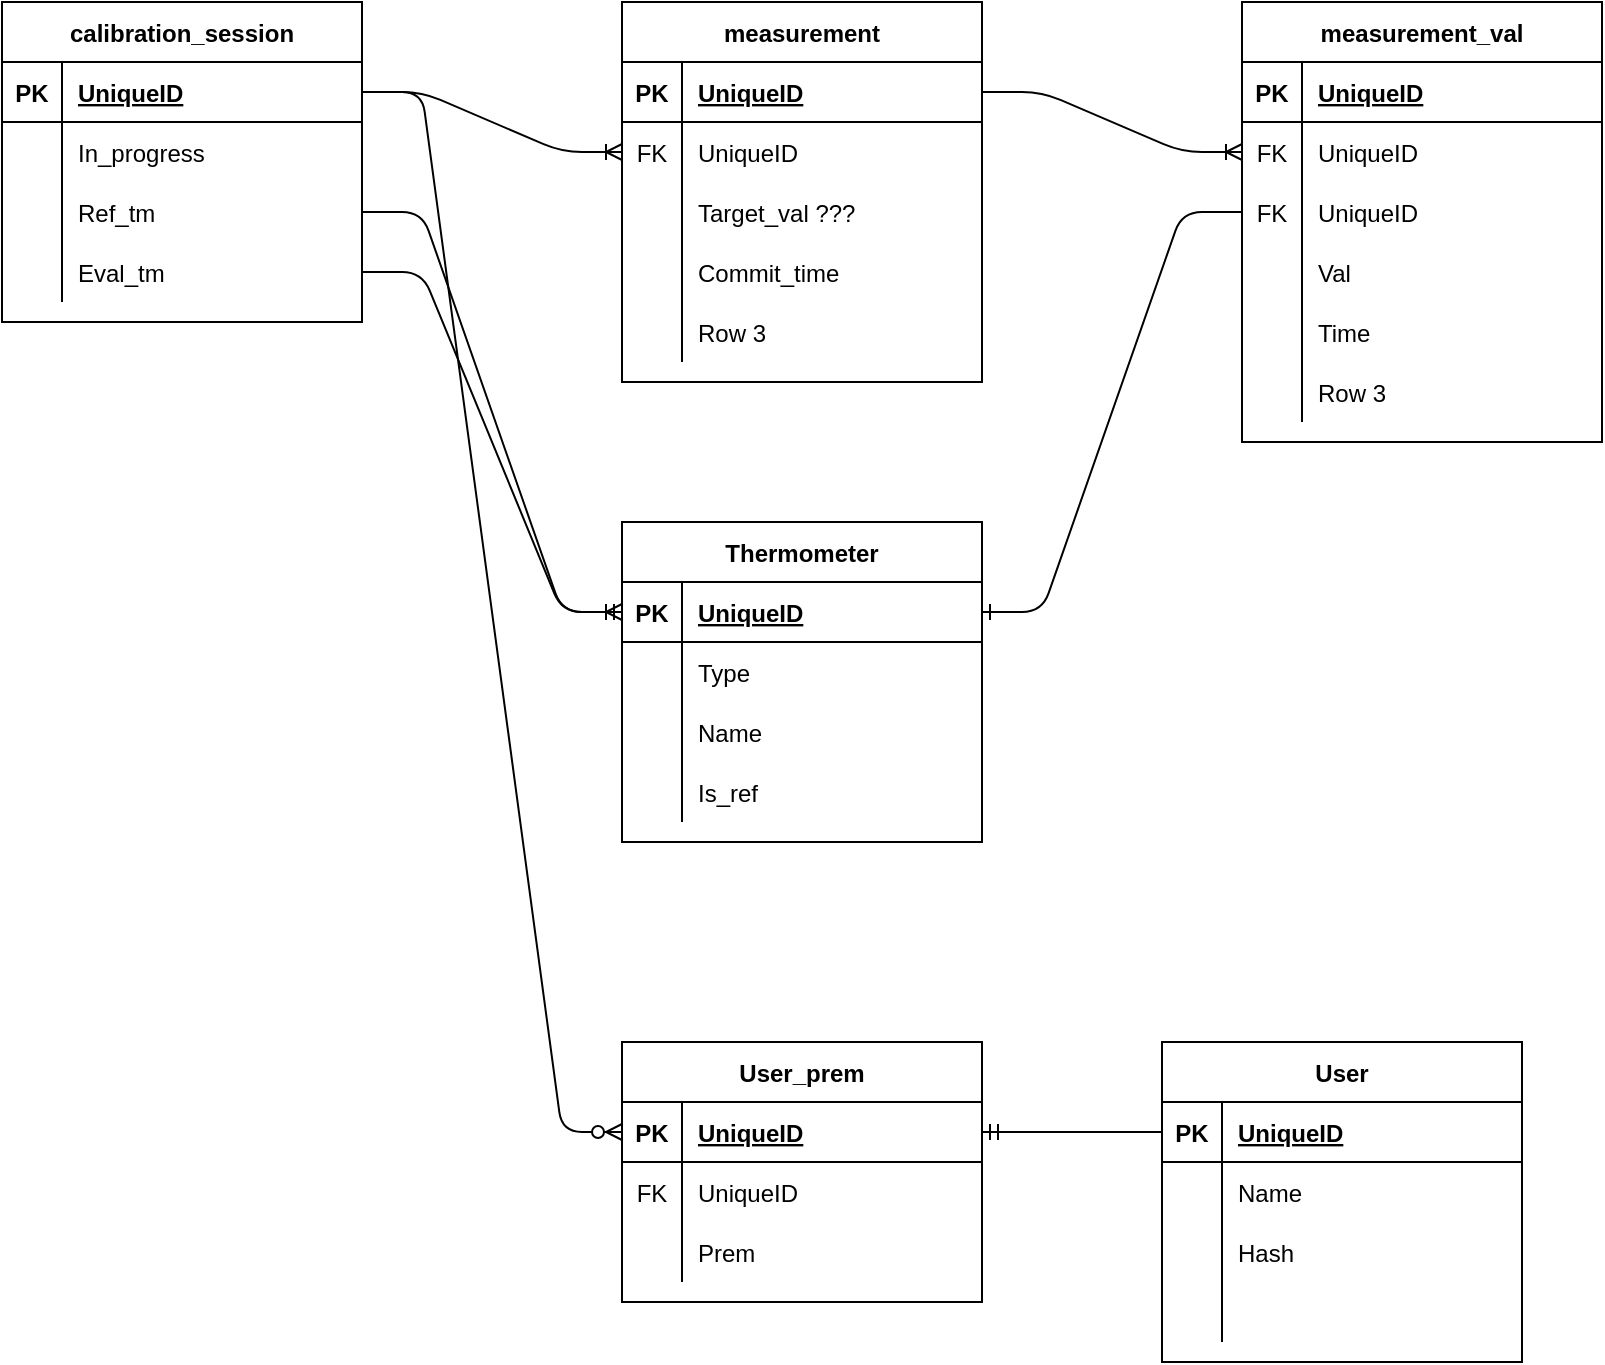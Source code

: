 <mxfile version="14.8.4" type="github">
  <diagram id="_WWPU4OvvkkuJgzsqptc" name="Page-1">
    <mxGraphModel dx="1185" dy="648" grid="1" gridSize="10" guides="1" tooltips="1" connect="1" arrows="1" fold="1" page="1" pageScale="1" pageWidth="850" pageHeight="1100" math="0" shadow="0">
      <root>
        <mxCell id="0" />
        <mxCell id="1" parent="0" />
        <mxCell id="FqzfooGI2hUJGrlb4ZZL-1" value="measurement" style="shape=table;startSize=30;container=1;collapsible=1;childLayout=tableLayout;fixedRows=1;rowLines=0;fontStyle=1;align=center;resizeLast=1;" vertex="1" parent="1">
          <mxGeometry x="370" y="280" width="180" height="190" as="geometry" />
        </mxCell>
        <mxCell id="FqzfooGI2hUJGrlb4ZZL-2" value="" style="shape=partialRectangle;collapsible=0;dropTarget=0;pointerEvents=0;fillColor=none;top=0;left=0;bottom=1;right=0;points=[[0,0.5],[1,0.5]];portConstraint=eastwest;" vertex="1" parent="FqzfooGI2hUJGrlb4ZZL-1">
          <mxGeometry y="30" width="180" height="30" as="geometry" />
        </mxCell>
        <mxCell id="FqzfooGI2hUJGrlb4ZZL-3" value="PK" style="shape=partialRectangle;connectable=0;fillColor=none;top=0;left=0;bottom=0;right=0;fontStyle=1;overflow=hidden;" vertex="1" parent="FqzfooGI2hUJGrlb4ZZL-2">
          <mxGeometry width="30" height="30" as="geometry" />
        </mxCell>
        <mxCell id="FqzfooGI2hUJGrlb4ZZL-4" value="UniqueID" style="shape=partialRectangle;connectable=0;fillColor=none;top=0;left=0;bottom=0;right=0;align=left;spacingLeft=6;fontStyle=5;overflow=hidden;" vertex="1" parent="FqzfooGI2hUJGrlb4ZZL-2">
          <mxGeometry x="30" width="150" height="30" as="geometry" />
        </mxCell>
        <mxCell id="FqzfooGI2hUJGrlb4ZZL-77" value="" style="shape=partialRectangle;collapsible=0;dropTarget=0;pointerEvents=0;fillColor=none;top=0;left=0;bottom=0;right=0;points=[[0,0.5],[1,0.5]];portConstraint=eastwest;" vertex="1" parent="FqzfooGI2hUJGrlb4ZZL-1">
          <mxGeometry y="60" width="180" height="30" as="geometry" />
        </mxCell>
        <mxCell id="FqzfooGI2hUJGrlb4ZZL-78" value="FK" style="shape=partialRectangle;connectable=0;fillColor=none;top=0;left=0;bottom=0;right=0;fontStyle=0;overflow=hidden;" vertex="1" parent="FqzfooGI2hUJGrlb4ZZL-77">
          <mxGeometry width="30" height="30" as="geometry" />
        </mxCell>
        <mxCell id="FqzfooGI2hUJGrlb4ZZL-79" value="UniqueID" style="shape=partialRectangle;connectable=0;fillColor=none;top=0;left=0;bottom=0;right=0;align=left;spacingLeft=6;fontStyle=0;overflow=hidden;" vertex="1" parent="FqzfooGI2hUJGrlb4ZZL-77">
          <mxGeometry x="30" width="150" height="30" as="geometry" />
        </mxCell>
        <mxCell id="FqzfooGI2hUJGrlb4ZZL-5" value="" style="shape=partialRectangle;collapsible=0;dropTarget=0;pointerEvents=0;fillColor=none;top=0;left=0;bottom=0;right=0;points=[[0,0.5],[1,0.5]];portConstraint=eastwest;" vertex="1" parent="FqzfooGI2hUJGrlb4ZZL-1">
          <mxGeometry y="90" width="180" height="30" as="geometry" />
        </mxCell>
        <mxCell id="FqzfooGI2hUJGrlb4ZZL-6" value="" style="shape=partialRectangle;connectable=0;fillColor=none;top=0;left=0;bottom=0;right=0;editable=1;overflow=hidden;" vertex="1" parent="FqzfooGI2hUJGrlb4ZZL-5">
          <mxGeometry width="30" height="30" as="geometry" />
        </mxCell>
        <mxCell id="FqzfooGI2hUJGrlb4ZZL-7" value="Target_val ???" style="shape=partialRectangle;connectable=0;fillColor=none;top=0;left=0;bottom=0;right=0;align=left;spacingLeft=6;overflow=hidden;" vertex="1" parent="FqzfooGI2hUJGrlb4ZZL-5">
          <mxGeometry x="30" width="150" height="30" as="geometry" />
        </mxCell>
        <mxCell id="FqzfooGI2hUJGrlb4ZZL-8" value="" style="shape=partialRectangle;collapsible=0;dropTarget=0;pointerEvents=0;fillColor=none;top=0;left=0;bottom=0;right=0;points=[[0,0.5],[1,0.5]];portConstraint=eastwest;" vertex="1" parent="FqzfooGI2hUJGrlb4ZZL-1">
          <mxGeometry y="120" width="180" height="30" as="geometry" />
        </mxCell>
        <mxCell id="FqzfooGI2hUJGrlb4ZZL-9" value="" style="shape=partialRectangle;connectable=0;fillColor=none;top=0;left=0;bottom=0;right=0;editable=1;overflow=hidden;" vertex="1" parent="FqzfooGI2hUJGrlb4ZZL-8">
          <mxGeometry width="30" height="30" as="geometry" />
        </mxCell>
        <mxCell id="FqzfooGI2hUJGrlb4ZZL-10" value="Commit_time" style="shape=partialRectangle;connectable=0;fillColor=none;top=0;left=0;bottom=0;right=0;align=left;spacingLeft=6;overflow=hidden;" vertex="1" parent="FqzfooGI2hUJGrlb4ZZL-8">
          <mxGeometry x="30" width="150" height="30" as="geometry" />
        </mxCell>
        <mxCell id="FqzfooGI2hUJGrlb4ZZL-11" value="" style="shape=partialRectangle;collapsible=0;dropTarget=0;pointerEvents=0;fillColor=none;top=0;left=0;bottom=0;right=0;points=[[0,0.5],[1,0.5]];portConstraint=eastwest;" vertex="1" parent="FqzfooGI2hUJGrlb4ZZL-1">
          <mxGeometry y="150" width="180" height="30" as="geometry" />
        </mxCell>
        <mxCell id="FqzfooGI2hUJGrlb4ZZL-12" value="" style="shape=partialRectangle;connectable=0;fillColor=none;top=0;left=0;bottom=0;right=0;editable=1;overflow=hidden;" vertex="1" parent="FqzfooGI2hUJGrlb4ZZL-11">
          <mxGeometry width="30" height="30" as="geometry" />
        </mxCell>
        <mxCell id="FqzfooGI2hUJGrlb4ZZL-13" value="Row 3" style="shape=partialRectangle;connectable=0;fillColor=none;top=0;left=0;bottom=0;right=0;align=left;spacingLeft=6;overflow=hidden;" vertex="1" parent="FqzfooGI2hUJGrlb4ZZL-11">
          <mxGeometry x="30" width="150" height="30" as="geometry" />
        </mxCell>
        <mxCell id="FqzfooGI2hUJGrlb4ZZL-14" value="measurement_val" style="shape=table;startSize=30;container=1;collapsible=1;childLayout=tableLayout;fixedRows=1;rowLines=0;fontStyle=1;align=center;resizeLast=1;" vertex="1" parent="1">
          <mxGeometry x="680" y="280" width="180" height="220" as="geometry" />
        </mxCell>
        <mxCell id="FqzfooGI2hUJGrlb4ZZL-15" value="" style="shape=partialRectangle;collapsible=0;dropTarget=0;pointerEvents=0;fillColor=none;top=0;left=0;bottom=1;right=0;points=[[0,0.5],[1,0.5]];portConstraint=eastwest;" vertex="1" parent="FqzfooGI2hUJGrlb4ZZL-14">
          <mxGeometry y="30" width="180" height="30" as="geometry" />
        </mxCell>
        <mxCell id="FqzfooGI2hUJGrlb4ZZL-16" value="PK" style="shape=partialRectangle;connectable=0;fillColor=none;top=0;left=0;bottom=0;right=0;fontStyle=1;overflow=hidden;" vertex="1" parent="FqzfooGI2hUJGrlb4ZZL-15">
          <mxGeometry width="30" height="30" as="geometry" />
        </mxCell>
        <mxCell id="FqzfooGI2hUJGrlb4ZZL-17" value="UniqueID" style="shape=partialRectangle;connectable=0;fillColor=none;top=0;left=0;bottom=0;right=0;align=left;spacingLeft=6;fontStyle=5;overflow=hidden;" vertex="1" parent="FqzfooGI2hUJGrlb4ZZL-15">
          <mxGeometry x="30" width="150" height="30" as="geometry" />
        </mxCell>
        <mxCell id="FqzfooGI2hUJGrlb4ZZL-40" value="" style="shape=partialRectangle;collapsible=0;dropTarget=0;pointerEvents=0;fillColor=none;top=0;left=0;bottom=0;right=0;points=[[0,0.5],[1,0.5]];portConstraint=eastwest;" vertex="1" parent="FqzfooGI2hUJGrlb4ZZL-14">
          <mxGeometry y="60" width="180" height="30" as="geometry" />
        </mxCell>
        <mxCell id="FqzfooGI2hUJGrlb4ZZL-41" value="FK" style="shape=partialRectangle;connectable=0;fillColor=none;top=0;left=0;bottom=0;right=0;fontStyle=0;overflow=hidden;" vertex="1" parent="FqzfooGI2hUJGrlb4ZZL-40">
          <mxGeometry width="30" height="30" as="geometry" />
        </mxCell>
        <mxCell id="FqzfooGI2hUJGrlb4ZZL-42" value="UniqueID" style="shape=partialRectangle;connectable=0;fillColor=none;top=0;left=0;bottom=0;right=0;align=left;spacingLeft=6;fontStyle=0;overflow=hidden;" vertex="1" parent="FqzfooGI2hUJGrlb4ZZL-40">
          <mxGeometry x="30" width="150" height="30" as="geometry" />
        </mxCell>
        <mxCell id="FqzfooGI2hUJGrlb4ZZL-47" value="" style="shape=partialRectangle;collapsible=0;dropTarget=0;pointerEvents=0;fillColor=none;top=0;left=0;bottom=0;right=0;points=[[0,0.5],[1,0.5]];portConstraint=eastwest;" vertex="1" parent="FqzfooGI2hUJGrlb4ZZL-14">
          <mxGeometry y="90" width="180" height="30" as="geometry" />
        </mxCell>
        <mxCell id="FqzfooGI2hUJGrlb4ZZL-48" value="FK" style="shape=partialRectangle;connectable=0;fillColor=none;top=0;left=0;bottom=0;right=0;fontStyle=0;overflow=hidden;" vertex="1" parent="FqzfooGI2hUJGrlb4ZZL-47">
          <mxGeometry width="30" height="30" as="geometry" />
        </mxCell>
        <mxCell id="FqzfooGI2hUJGrlb4ZZL-49" value="UniqueID" style="shape=partialRectangle;connectable=0;fillColor=none;top=0;left=0;bottom=0;right=0;align=left;spacingLeft=6;fontStyle=0;overflow=hidden;" vertex="1" parent="FqzfooGI2hUJGrlb4ZZL-47">
          <mxGeometry x="30" width="150" height="30" as="geometry" />
        </mxCell>
        <mxCell id="FqzfooGI2hUJGrlb4ZZL-18" value="" style="shape=partialRectangle;collapsible=0;dropTarget=0;pointerEvents=0;fillColor=none;top=0;left=0;bottom=0;right=0;points=[[0,0.5],[1,0.5]];portConstraint=eastwest;" vertex="1" parent="FqzfooGI2hUJGrlb4ZZL-14">
          <mxGeometry y="120" width="180" height="30" as="geometry" />
        </mxCell>
        <mxCell id="FqzfooGI2hUJGrlb4ZZL-19" value="" style="shape=partialRectangle;connectable=0;fillColor=none;top=0;left=0;bottom=0;right=0;editable=1;overflow=hidden;" vertex="1" parent="FqzfooGI2hUJGrlb4ZZL-18">
          <mxGeometry width="30" height="30" as="geometry" />
        </mxCell>
        <mxCell id="FqzfooGI2hUJGrlb4ZZL-20" value="Val" style="shape=partialRectangle;connectable=0;fillColor=none;top=0;left=0;bottom=0;right=0;align=left;spacingLeft=6;overflow=hidden;" vertex="1" parent="FqzfooGI2hUJGrlb4ZZL-18">
          <mxGeometry x="30" width="150" height="30" as="geometry" />
        </mxCell>
        <mxCell id="FqzfooGI2hUJGrlb4ZZL-21" value="" style="shape=partialRectangle;collapsible=0;dropTarget=0;pointerEvents=0;fillColor=none;top=0;left=0;bottom=0;right=0;points=[[0,0.5],[1,0.5]];portConstraint=eastwest;" vertex="1" parent="FqzfooGI2hUJGrlb4ZZL-14">
          <mxGeometry y="150" width="180" height="30" as="geometry" />
        </mxCell>
        <mxCell id="FqzfooGI2hUJGrlb4ZZL-22" value="" style="shape=partialRectangle;connectable=0;fillColor=none;top=0;left=0;bottom=0;right=0;editable=1;overflow=hidden;" vertex="1" parent="FqzfooGI2hUJGrlb4ZZL-21">
          <mxGeometry width="30" height="30" as="geometry" />
        </mxCell>
        <mxCell id="FqzfooGI2hUJGrlb4ZZL-23" value="Time" style="shape=partialRectangle;connectable=0;fillColor=none;top=0;left=0;bottom=0;right=0;align=left;spacingLeft=6;overflow=hidden;" vertex="1" parent="FqzfooGI2hUJGrlb4ZZL-21">
          <mxGeometry x="30" width="150" height="30" as="geometry" />
        </mxCell>
        <mxCell id="FqzfooGI2hUJGrlb4ZZL-24" value="" style="shape=partialRectangle;collapsible=0;dropTarget=0;pointerEvents=0;fillColor=none;top=0;left=0;bottom=0;right=0;points=[[0,0.5],[1,0.5]];portConstraint=eastwest;" vertex="1" parent="FqzfooGI2hUJGrlb4ZZL-14">
          <mxGeometry y="180" width="180" height="30" as="geometry" />
        </mxCell>
        <mxCell id="FqzfooGI2hUJGrlb4ZZL-25" value="" style="shape=partialRectangle;connectable=0;fillColor=none;top=0;left=0;bottom=0;right=0;editable=1;overflow=hidden;" vertex="1" parent="FqzfooGI2hUJGrlb4ZZL-24">
          <mxGeometry width="30" height="30" as="geometry" />
        </mxCell>
        <mxCell id="FqzfooGI2hUJGrlb4ZZL-26" value="Row 3" style="shape=partialRectangle;connectable=0;fillColor=none;top=0;left=0;bottom=0;right=0;align=left;spacingLeft=6;overflow=hidden;" vertex="1" parent="FqzfooGI2hUJGrlb4ZZL-24">
          <mxGeometry x="30" width="150" height="30" as="geometry" />
        </mxCell>
        <mxCell id="FqzfooGI2hUJGrlb4ZZL-27" value="Thermometer" style="shape=table;startSize=30;container=1;collapsible=1;childLayout=tableLayout;fixedRows=1;rowLines=0;fontStyle=1;align=center;resizeLast=1;" vertex="1" parent="1">
          <mxGeometry x="370" y="540" width="180" height="160" as="geometry" />
        </mxCell>
        <mxCell id="FqzfooGI2hUJGrlb4ZZL-28" value="" style="shape=partialRectangle;collapsible=0;dropTarget=0;pointerEvents=0;fillColor=none;top=0;left=0;bottom=1;right=0;points=[[0,0.5],[1,0.5]];portConstraint=eastwest;" vertex="1" parent="FqzfooGI2hUJGrlb4ZZL-27">
          <mxGeometry y="30" width="180" height="30" as="geometry" />
        </mxCell>
        <mxCell id="FqzfooGI2hUJGrlb4ZZL-29" value="PK" style="shape=partialRectangle;connectable=0;fillColor=none;top=0;left=0;bottom=0;right=0;fontStyle=1;overflow=hidden;" vertex="1" parent="FqzfooGI2hUJGrlb4ZZL-28">
          <mxGeometry width="30" height="30" as="geometry" />
        </mxCell>
        <mxCell id="FqzfooGI2hUJGrlb4ZZL-30" value="UniqueID" style="shape=partialRectangle;connectable=0;fillColor=none;top=0;left=0;bottom=0;right=0;align=left;spacingLeft=6;fontStyle=5;overflow=hidden;" vertex="1" parent="FqzfooGI2hUJGrlb4ZZL-28">
          <mxGeometry x="30" width="150" height="30" as="geometry" />
        </mxCell>
        <mxCell id="FqzfooGI2hUJGrlb4ZZL-31" value="" style="shape=partialRectangle;collapsible=0;dropTarget=0;pointerEvents=0;fillColor=none;top=0;left=0;bottom=0;right=0;points=[[0,0.5],[1,0.5]];portConstraint=eastwest;" vertex="1" parent="FqzfooGI2hUJGrlb4ZZL-27">
          <mxGeometry y="60" width="180" height="30" as="geometry" />
        </mxCell>
        <mxCell id="FqzfooGI2hUJGrlb4ZZL-32" value="" style="shape=partialRectangle;connectable=0;fillColor=none;top=0;left=0;bottom=0;right=0;editable=1;overflow=hidden;" vertex="1" parent="FqzfooGI2hUJGrlb4ZZL-31">
          <mxGeometry width="30" height="30" as="geometry" />
        </mxCell>
        <mxCell id="FqzfooGI2hUJGrlb4ZZL-33" value="Type" style="shape=partialRectangle;connectable=0;fillColor=none;top=0;left=0;bottom=0;right=0;align=left;spacingLeft=6;overflow=hidden;" vertex="1" parent="FqzfooGI2hUJGrlb4ZZL-31">
          <mxGeometry x="30" width="150" height="30" as="geometry" />
        </mxCell>
        <mxCell id="FqzfooGI2hUJGrlb4ZZL-34" value="" style="shape=partialRectangle;collapsible=0;dropTarget=0;pointerEvents=0;fillColor=none;top=0;left=0;bottom=0;right=0;points=[[0,0.5],[1,0.5]];portConstraint=eastwest;" vertex="1" parent="FqzfooGI2hUJGrlb4ZZL-27">
          <mxGeometry y="90" width="180" height="30" as="geometry" />
        </mxCell>
        <mxCell id="FqzfooGI2hUJGrlb4ZZL-35" value="" style="shape=partialRectangle;connectable=0;fillColor=none;top=0;left=0;bottom=0;right=0;editable=1;overflow=hidden;" vertex="1" parent="FqzfooGI2hUJGrlb4ZZL-34">
          <mxGeometry width="30" height="30" as="geometry" />
        </mxCell>
        <mxCell id="FqzfooGI2hUJGrlb4ZZL-36" value="Name" style="shape=partialRectangle;connectable=0;fillColor=none;top=0;left=0;bottom=0;right=0;align=left;spacingLeft=6;overflow=hidden;" vertex="1" parent="FqzfooGI2hUJGrlb4ZZL-34">
          <mxGeometry x="30" width="150" height="30" as="geometry" />
        </mxCell>
        <mxCell id="FqzfooGI2hUJGrlb4ZZL-37" value="" style="shape=partialRectangle;collapsible=0;dropTarget=0;pointerEvents=0;fillColor=none;top=0;left=0;bottom=0;right=0;points=[[0,0.5],[1,0.5]];portConstraint=eastwest;" vertex="1" parent="FqzfooGI2hUJGrlb4ZZL-27">
          <mxGeometry y="120" width="180" height="30" as="geometry" />
        </mxCell>
        <mxCell id="FqzfooGI2hUJGrlb4ZZL-38" value="" style="shape=partialRectangle;connectable=0;fillColor=none;top=0;left=0;bottom=0;right=0;editable=1;overflow=hidden;" vertex="1" parent="FqzfooGI2hUJGrlb4ZZL-37">
          <mxGeometry width="30" height="30" as="geometry" />
        </mxCell>
        <mxCell id="FqzfooGI2hUJGrlb4ZZL-39" value="Is_ref" style="shape=partialRectangle;connectable=0;fillColor=none;top=0;left=0;bottom=0;right=0;align=left;spacingLeft=6;overflow=hidden;" vertex="1" parent="FqzfooGI2hUJGrlb4ZZL-37">
          <mxGeometry x="30" width="150" height="30" as="geometry" />
        </mxCell>
        <mxCell id="FqzfooGI2hUJGrlb4ZZL-51" value="User" style="shape=table;startSize=30;container=1;collapsible=1;childLayout=tableLayout;fixedRows=1;rowLines=0;fontStyle=1;align=center;resizeLast=1;" vertex="1" parent="1">
          <mxGeometry x="640" y="800" width="180" height="160" as="geometry" />
        </mxCell>
        <mxCell id="FqzfooGI2hUJGrlb4ZZL-52" value="" style="shape=partialRectangle;collapsible=0;dropTarget=0;pointerEvents=0;fillColor=none;top=0;left=0;bottom=1;right=0;points=[[0,0.5],[1,0.5]];portConstraint=eastwest;" vertex="1" parent="FqzfooGI2hUJGrlb4ZZL-51">
          <mxGeometry y="30" width="180" height="30" as="geometry" />
        </mxCell>
        <mxCell id="FqzfooGI2hUJGrlb4ZZL-53" value="PK" style="shape=partialRectangle;connectable=0;fillColor=none;top=0;left=0;bottom=0;right=0;fontStyle=1;overflow=hidden;" vertex="1" parent="FqzfooGI2hUJGrlb4ZZL-52">
          <mxGeometry width="30" height="30" as="geometry" />
        </mxCell>
        <mxCell id="FqzfooGI2hUJGrlb4ZZL-54" value="UniqueID" style="shape=partialRectangle;connectable=0;fillColor=none;top=0;left=0;bottom=0;right=0;align=left;spacingLeft=6;fontStyle=5;overflow=hidden;" vertex="1" parent="FqzfooGI2hUJGrlb4ZZL-52">
          <mxGeometry x="30" width="150" height="30" as="geometry" />
        </mxCell>
        <mxCell id="FqzfooGI2hUJGrlb4ZZL-55" value="" style="shape=partialRectangle;collapsible=0;dropTarget=0;pointerEvents=0;fillColor=none;top=0;left=0;bottom=0;right=0;points=[[0,0.5],[1,0.5]];portConstraint=eastwest;" vertex="1" parent="FqzfooGI2hUJGrlb4ZZL-51">
          <mxGeometry y="60" width="180" height="30" as="geometry" />
        </mxCell>
        <mxCell id="FqzfooGI2hUJGrlb4ZZL-56" value="" style="shape=partialRectangle;connectable=0;fillColor=none;top=0;left=0;bottom=0;right=0;editable=1;overflow=hidden;" vertex="1" parent="FqzfooGI2hUJGrlb4ZZL-55">
          <mxGeometry width="30" height="30" as="geometry" />
        </mxCell>
        <mxCell id="FqzfooGI2hUJGrlb4ZZL-57" value="Name" style="shape=partialRectangle;connectable=0;fillColor=none;top=0;left=0;bottom=0;right=0;align=left;spacingLeft=6;overflow=hidden;" vertex="1" parent="FqzfooGI2hUJGrlb4ZZL-55">
          <mxGeometry x="30" width="150" height="30" as="geometry" />
        </mxCell>
        <mxCell id="FqzfooGI2hUJGrlb4ZZL-58" value="" style="shape=partialRectangle;collapsible=0;dropTarget=0;pointerEvents=0;fillColor=none;top=0;left=0;bottom=0;right=0;points=[[0,0.5],[1,0.5]];portConstraint=eastwest;" vertex="1" parent="FqzfooGI2hUJGrlb4ZZL-51">
          <mxGeometry y="90" width="180" height="30" as="geometry" />
        </mxCell>
        <mxCell id="FqzfooGI2hUJGrlb4ZZL-59" value="" style="shape=partialRectangle;connectable=0;fillColor=none;top=0;left=0;bottom=0;right=0;editable=1;overflow=hidden;" vertex="1" parent="FqzfooGI2hUJGrlb4ZZL-58">
          <mxGeometry width="30" height="30" as="geometry" />
        </mxCell>
        <mxCell id="FqzfooGI2hUJGrlb4ZZL-60" value="Hash" style="shape=partialRectangle;connectable=0;fillColor=none;top=0;left=0;bottom=0;right=0;align=left;spacingLeft=6;overflow=hidden;" vertex="1" parent="FqzfooGI2hUJGrlb4ZZL-58">
          <mxGeometry x="30" width="150" height="30" as="geometry" />
        </mxCell>
        <mxCell id="FqzfooGI2hUJGrlb4ZZL-61" value="" style="shape=partialRectangle;collapsible=0;dropTarget=0;pointerEvents=0;fillColor=none;top=0;left=0;bottom=0;right=0;points=[[0,0.5],[1,0.5]];portConstraint=eastwest;" vertex="1" parent="FqzfooGI2hUJGrlb4ZZL-51">
          <mxGeometry y="120" width="180" height="30" as="geometry" />
        </mxCell>
        <mxCell id="FqzfooGI2hUJGrlb4ZZL-62" value="" style="shape=partialRectangle;connectable=0;fillColor=none;top=0;left=0;bottom=0;right=0;editable=1;overflow=hidden;" vertex="1" parent="FqzfooGI2hUJGrlb4ZZL-61">
          <mxGeometry width="30" height="30" as="geometry" />
        </mxCell>
        <mxCell id="FqzfooGI2hUJGrlb4ZZL-63" value="" style="shape=partialRectangle;connectable=0;fillColor=none;top=0;left=0;bottom=0;right=0;align=left;spacingLeft=6;overflow=hidden;" vertex="1" parent="FqzfooGI2hUJGrlb4ZZL-61">
          <mxGeometry x="30" width="150" height="30" as="geometry" />
        </mxCell>
        <mxCell id="FqzfooGI2hUJGrlb4ZZL-64" value="calibration_session" style="shape=table;startSize=30;container=1;collapsible=1;childLayout=tableLayout;fixedRows=1;rowLines=0;fontStyle=1;align=center;resizeLast=1;" vertex="1" parent="1">
          <mxGeometry x="60" y="280" width="180" height="160" as="geometry" />
        </mxCell>
        <mxCell id="FqzfooGI2hUJGrlb4ZZL-65" value="" style="shape=partialRectangle;collapsible=0;dropTarget=0;pointerEvents=0;fillColor=none;top=0;left=0;bottom=1;right=0;points=[[0,0.5],[1,0.5]];portConstraint=eastwest;" vertex="1" parent="FqzfooGI2hUJGrlb4ZZL-64">
          <mxGeometry y="30" width="180" height="30" as="geometry" />
        </mxCell>
        <mxCell id="FqzfooGI2hUJGrlb4ZZL-66" value="PK" style="shape=partialRectangle;connectable=0;fillColor=none;top=0;left=0;bottom=0;right=0;fontStyle=1;overflow=hidden;" vertex="1" parent="FqzfooGI2hUJGrlb4ZZL-65">
          <mxGeometry width="30" height="30" as="geometry" />
        </mxCell>
        <mxCell id="FqzfooGI2hUJGrlb4ZZL-67" value="UniqueID" style="shape=partialRectangle;connectable=0;fillColor=none;top=0;left=0;bottom=0;right=0;align=left;spacingLeft=6;fontStyle=5;overflow=hidden;" vertex="1" parent="FqzfooGI2hUJGrlb4ZZL-65">
          <mxGeometry x="30" width="150" height="30" as="geometry" />
        </mxCell>
        <mxCell id="FqzfooGI2hUJGrlb4ZZL-68" value="" style="shape=partialRectangle;collapsible=0;dropTarget=0;pointerEvents=0;fillColor=none;top=0;left=0;bottom=0;right=0;points=[[0,0.5],[1,0.5]];portConstraint=eastwest;" vertex="1" parent="FqzfooGI2hUJGrlb4ZZL-64">
          <mxGeometry y="60" width="180" height="30" as="geometry" />
        </mxCell>
        <mxCell id="FqzfooGI2hUJGrlb4ZZL-69" value="" style="shape=partialRectangle;connectable=0;fillColor=none;top=0;left=0;bottom=0;right=0;editable=1;overflow=hidden;" vertex="1" parent="FqzfooGI2hUJGrlb4ZZL-68">
          <mxGeometry width="30" height="30" as="geometry" />
        </mxCell>
        <mxCell id="FqzfooGI2hUJGrlb4ZZL-70" value="In_progress" style="shape=partialRectangle;connectable=0;fillColor=none;top=0;left=0;bottom=0;right=0;align=left;spacingLeft=6;overflow=hidden;" vertex="1" parent="FqzfooGI2hUJGrlb4ZZL-68">
          <mxGeometry x="30" width="150" height="30" as="geometry" />
        </mxCell>
        <mxCell id="FqzfooGI2hUJGrlb4ZZL-71" value="" style="shape=partialRectangle;collapsible=0;dropTarget=0;pointerEvents=0;fillColor=none;top=0;left=0;bottom=0;right=0;points=[[0,0.5],[1,0.5]];portConstraint=eastwest;" vertex="1" parent="FqzfooGI2hUJGrlb4ZZL-64">
          <mxGeometry y="90" width="180" height="30" as="geometry" />
        </mxCell>
        <mxCell id="FqzfooGI2hUJGrlb4ZZL-72" value="" style="shape=partialRectangle;connectable=0;fillColor=none;top=0;left=0;bottom=0;right=0;editable=1;overflow=hidden;" vertex="1" parent="FqzfooGI2hUJGrlb4ZZL-71">
          <mxGeometry width="30" height="30" as="geometry" />
        </mxCell>
        <mxCell id="FqzfooGI2hUJGrlb4ZZL-73" value="Ref_tm" style="shape=partialRectangle;connectable=0;fillColor=none;top=0;left=0;bottom=0;right=0;align=left;spacingLeft=6;overflow=hidden;" vertex="1" parent="FqzfooGI2hUJGrlb4ZZL-71">
          <mxGeometry x="30" width="150" height="30" as="geometry" />
        </mxCell>
        <mxCell id="FqzfooGI2hUJGrlb4ZZL-74" value="" style="shape=partialRectangle;collapsible=0;dropTarget=0;pointerEvents=0;fillColor=none;top=0;left=0;bottom=0;right=0;points=[[0,0.5],[1,0.5]];portConstraint=eastwest;" vertex="1" parent="FqzfooGI2hUJGrlb4ZZL-64">
          <mxGeometry y="120" width="180" height="30" as="geometry" />
        </mxCell>
        <mxCell id="FqzfooGI2hUJGrlb4ZZL-75" value="" style="shape=partialRectangle;connectable=0;fillColor=none;top=0;left=0;bottom=0;right=0;editable=1;overflow=hidden;" vertex="1" parent="FqzfooGI2hUJGrlb4ZZL-74">
          <mxGeometry width="30" height="30" as="geometry" />
        </mxCell>
        <mxCell id="FqzfooGI2hUJGrlb4ZZL-76" value="Eval_tm" style="shape=partialRectangle;connectable=0;fillColor=none;top=0;left=0;bottom=0;right=0;align=left;spacingLeft=6;overflow=hidden;" vertex="1" parent="FqzfooGI2hUJGrlb4ZZL-74">
          <mxGeometry x="30" width="150" height="30" as="geometry" />
        </mxCell>
        <mxCell id="FqzfooGI2hUJGrlb4ZZL-81" value="User_prem" style="shape=table;startSize=30;container=1;collapsible=1;childLayout=tableLayout;fixedRows=1;rowLines=0;fontStyle=1;align=center;resizeLast=1;" vertex="1" parent="1">
          <mxGeometry x="370" y="800" width="180" height="130" as="geometry" />
        </mxCell>
        <mxCell id="FqzfooGI2hUJGrlb4ZZL-82" value="" style="shape=partialRectangle;collapsible=0;dropTarget=0;pointerEvents=0;fillColor=none;top=0;left=0;bottom=1;right=0;points=[[0,0.5],[1,0.5]];portConstraint=eastwest;" vertex="1" parent="FqzfooGI2hUJGrlb4ZZL-81">
          <mxGeometry y="30" width="180" height="30" as="geometry" />
        </mxCell>
        <mxCell id="FqzfooGI2hUJGrlb4ZZL-83" value="PK" style="shape=partialRectangle;connectable=0;fillColor=none;top=0;left=0;bottom=0;right=0;fontStyle=1;overflow=hidden;" vertex="1" parent="FqzfooGI2hUJGrlb4ZZL-82">
          <mxGeometry width="30" height="30" as="geometry" />
        </mxCell>
        <mxCell id="FqzfooGI2hUJGrlb4ZZL-84" value="UniqueID" style="shape=partialRectangle;connectable=0;fillColor=none;top=0;left=0;bottom=0;right=0;align=left;spacingLeft=6;fontStyle=5;overflow=hidden;" vertex="1" parent="FqzfooGI2hUJGrlb4ZZL-82">
          <mxGeometry x="30" width="150" height="30" as="geometry" />
        </mxCell>
        <mxCell id="FqzfooGI2hUJGrlb4ZZL-94" value="" style="shape=partialRectangle;collapsible=0;dropTarget=0;pointerEvents=0;fillColor=none;top=0;left=0;bottom=0;right=0;points=[[0,0.5],[1,0.5]];portConstraint=eastwest;" vertex="1" parent="FqzfooGI2hUJGrlb4ZZL-81">
          <mxGeometry y="60" width="180" height="30" as="geometry" />
        </mxCell>
        <mxCell id="FqzfooGI2hUJGrlb4ZZL-95" value="FK" style="shape=partialRectangle;connectable=0;fillColor=none;top=0;left=0;bottom=0;right=0;fontStyle=0;overflow=hidden;" vertex="1" parent="FqzfooGI2hUJGrlb4ZZL-94">
          <mxGeometry width="30" height="30" as="geometry" />
        </mxCell>
        <mxCell id="FqzfooGI2hUJGrlb4ZZL-96" value="UniqueID" style="shape=partialRectangle;connectable=0;fillColor=none;top=0;left=0;bottom=0;right=0;align=left;spacingLeft=6;fontStyle=0;overflow=hidden;" vertex="1" parent="FqzfooGI2hUJGrlb4ZZL-94">
          <mxGeometry x="30" width="150" height="30" as="geometry" />
        </mxCell>
        <mxCell id="FqzfooGI2hUJGrlb4ZZL-85" value="" style="shape=partialRectangle;collapsible=0;dropTarget=0;pointerEvents=0;fillColor=none;top=0;left=0;bottom=0;right=0;points=[[0,0.5],[1,0.5]];portConstraint=eastwest;" vertex="1" parent="FqzfooGI2hUJGrlb4ZZL-81">
          <mxGeometry y="90" width="180" height="30" as="geometry" />
        </mxCell>
        <mxCell id="FqzfooGI2hUJGrlb4ZZL-86" value="" style="shape=partialRectangle;connectable=0;fillColor=none;top=0;left=0;bottom=0;right=0;editable=1;overflow=hidden;" vertex="1" parent="FqzfooGI2hUJGrlb4ZZL-85">
          <mxGeometry width="30" height="30" as="geometry" />
        </mxCell>
        <mxCell id="FqzfooGI2hUJGrlb4ZZL-87" value="Prem" style="shape=partialRectangle;connectable=0;fillColor=none;top=0;left=0;bottom=0;right=0;align=left;spacingLeft=6;overflow=hidden;" vertex="1" parent="FqzfooGI2hUJGrlb4ZZL-85">
          <mxGeometry x="30" width="150" height="30" as="geometry" />
        </mxCell>
        <mxCell id="FqzfooGI2hUJGrlb4ZZL-99" value="" style="edgeStyle=entityRelationEdgeStyle;fontSize=12;html=1;endArrow=ERoneToMany;exitX=1;exitY=0.5;exitDx=0;exitDy=0;" edge="1" parent="1" source="FqzfooGI2hUJGrlb4ZZL-2" target="FqzfooGI2hUJGrlb4ZZL-40">
          <mxGeometry width="100" height="100" relative="1" as="geometry">
            <mxPoint x="560" y="500" as="sourcePoint" />
            <mxPoint x="660" y="400" as="targetPoint" />
          </mxGeometry>
        </mxCell>
        <mxCell id="FqzfooGI2hUJGrlb4ZZL-100" value="" style="edgeStyle=entityRelationEdgeStyle;fontSize=12;html=1;endArrow=ERoneToMany;entryX=0;entryY=0.5;entryDx=0;entryDy=0;exitX=1;exitY=0.5;exitDx=0;exitDy=0;" edge="1" parent="1" source="FqzfooGI2hUJGrlb4ZZL-65" target="FqzfooGI2hUJGrlb4ZZL-77">
          <mxGeometry width="100" height="100" relative="1" as="geometry">
            <mxPoint x="220" y="540" as="sourcePoint" />
            <mxPoint x="320" y="440" as="targetPoint" />
          </mxGeometry>
        </mxCell>
        <mxCell id="FqzfooGI2hUJGrlb4ZZL-101" value="" style="edgeStyle=entityRelationEdgeStyle;fontSize=12;html=1;endArrow=ERoneToMany;entryX=0;entryY=0.5;entryDx=0;entryDy=0;exitX=1;exitY=0.5;exitDx=0;exitDy=0;" edge="1" parent="1" source="FqzfooGI2hUJGrlb4ZZL-74" target="FqzfooGI2hUJGrlb4ZZL-28">
          <mxGeometry width="100" height="100" relative="1" as="geometry">
            <mxPoint x="180" y="690" as="sourcePoint" />
            <mxPoint x="280" y="590" as="targetPoint" />
          </mxGeometry>
        </mxCell>
        <mxCell id="FqzfooGI2hUJGrlb4ZZL-103" value="" style="edgeStyle=entityRelationEdgeStyle;fontSize=12;html=1;endArrow=ERone;endFill=1;entryX=0;entryY=0.5;entryDx=0;entryDy=0;exitX=1;exitY=0.5;exitDx=0;exitDy=0;" edge="1" parent="1" source="FqzfooGI2hUJGrlb4ZZL-71" target="FqzfooGI2hUJGrlb4ZZL-28">
          <mxGeometry width="100" height="100" relative="1" as="geometry">
            <mxPoint x="180" y="680" as="sourcePoint" />
            <mxPoint x="280" y="580" as="targetPoint" />
          </mxGeometry>
        </mxCell>
        <mxCell id="FqzfooGI2hUJGrlb4ZZL-104" value="" style="edgeStyle=entityRelationEdgeStyle;fontSize=12;html=1;endArrow=ERone;endFill=1;entryX=1;entryY=0.5;entryDx=0;entryDy=0;exitX=0;exitY=0.5;exitDx=0;exitDy=0;" edge="1" parent="1" source="FqzfooGI2hUJGrlb4ZZL-47" target="FqzfooGI2hUJGrlb4ZZL-28">
          <mxGeometry width="100" height="100" relative="1" as="geometry">
            <mxPoint x="640" y="710" as="sourcePoint" />
            <mxPoint x="740" y="610" as="targetPoint" />
          </mxGeometry>
        </mxCell>
        <mxCell id="FqzfooGI2hUJGrlb4ZZL-105" value="" style="edgeStyle=entityRelationEdgeStyle;fontSize=12;html=1;endArrow=ERzeroToMany;endFill=1;entryX=0;entryY=0.5;entryDx=0;entryDy=0;exitX=1;exitY=0.5;exitDx=0;exitDy=0;" edge="1" parent="1" source="FqzfooGI2hUJGrlb4ZZL-65" target="FqzfooGI2hUJGrlb4ZZL-82">
          <mxGeometry width="100" height="100" relative="1" as="geometry">
            <mxPoint x="230" y="-70" as="sourcePoint" />
            <mxPoint x="230" y="790" as="targetPoint" />
          </mxGeometry>
        </mxCell>
        <mxCell id="FqzfooGI2hUJGrlb4ZZL-111" value="" style="edgeStyle=entityRelationEdgeStyle;fontSize=12;html=1;endArrow=ERmandOne;exitX=0;exitY=0.5;exitDx=0;exitDy=0;" edge="1" parent="1" source="FqzfooGI2hUJGrlb4ZZL-52" target="FqzfooGI2hUJGrlb4ZZL-82">
          <mxGeometry width="100" height="100" relative="1" as="geometry">
            <mxPoint x="600" y="1090" as="sourcePoint" />
            <mxPoint x="700" y="990" as="targetPoint" />
          </mxGeometry>
        </mxCell>
      </root>
    </mxGraphModel>
  </diagram>
</mxfile>
